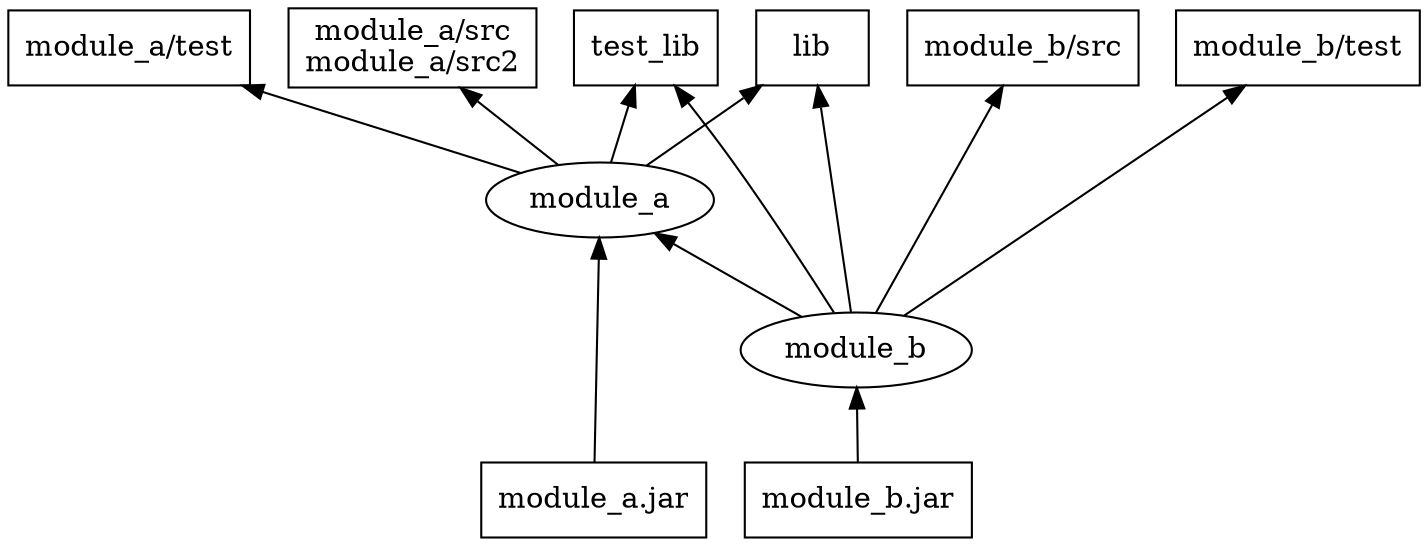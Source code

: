 digraph dependencies {
    rankdir = BT
    compound = true


    node [shape=box];

    lib;
    test_lib;

    {rank =  same
        "module_a/src" [label ="module_a/src\nmodule_a/src2"]

        "module_a/test"

        "module_b/src"
        "module_b/test"

    }

    node [shape=oval]

    module_a -> lib
    module_a -> test_lib
    module_a -> "module_a/src"
    module_a -> "module_a/test"


    module_b -> module_a


    module_b -> lib
    module_b -> test_lib

    module_b -> "module_b/src"
    module_b -> "module_b/test"


    node [shape=box]

    "module_b.jar"-> module_b

    "module_a.jar" -> module_a

    {rank = same
        "module_b.jar"
        "module_a.jar"
      }




}
